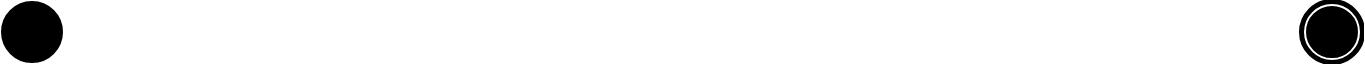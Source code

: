 <mxfile version="13.8.0" type="github">
  <diagram id="oJnizrFIeqhPIjAvTgun" name="Page-1">
    <mxGraphModel dx="1038" dy="587" grid="1" gridSize="10" guides="1" tooltips="1" connect="1" arrows="1" fold="1" page="1" pageScale="1" pageWidth="827" pageHeight="1169" math="0" shadow="0">
      <root>
        <mxCell id="0" />
        <mxCell id="1" parent="0" />
        <mxCell id="uc8il0LHmGGCFV9w8mgB-1" value="" style="shape=mxgraph.bpmn.shape;html=1;verticalLabelPosition=bottom;labelBackgroundColor=#ffffff;verticalAlign=top;align=center;perimeter=ellipsePerimeter;outlineConnect=0;outline=end;symbol=terminate;shadow=0;" vertex="1" parent="1">
          <mxGeometry x="730" y="120" width="30" height="30" as="geometry" />
        </mxCell>
        <mxCell id="uc8il0LHmGGCFV9w8mgB-2" value="" style="ellipse;whiteSpace=wrap;html=1;aspect=fixed;shadow=0;fillColor=#000000;" vertex="1" parent="1">
          <mxGeometry x="80" y="120" width="30" height="30" as="geometry" />
        </mxCell>
      </root>
    </mxGraphModel>
  </diagram>
</mxfile>
